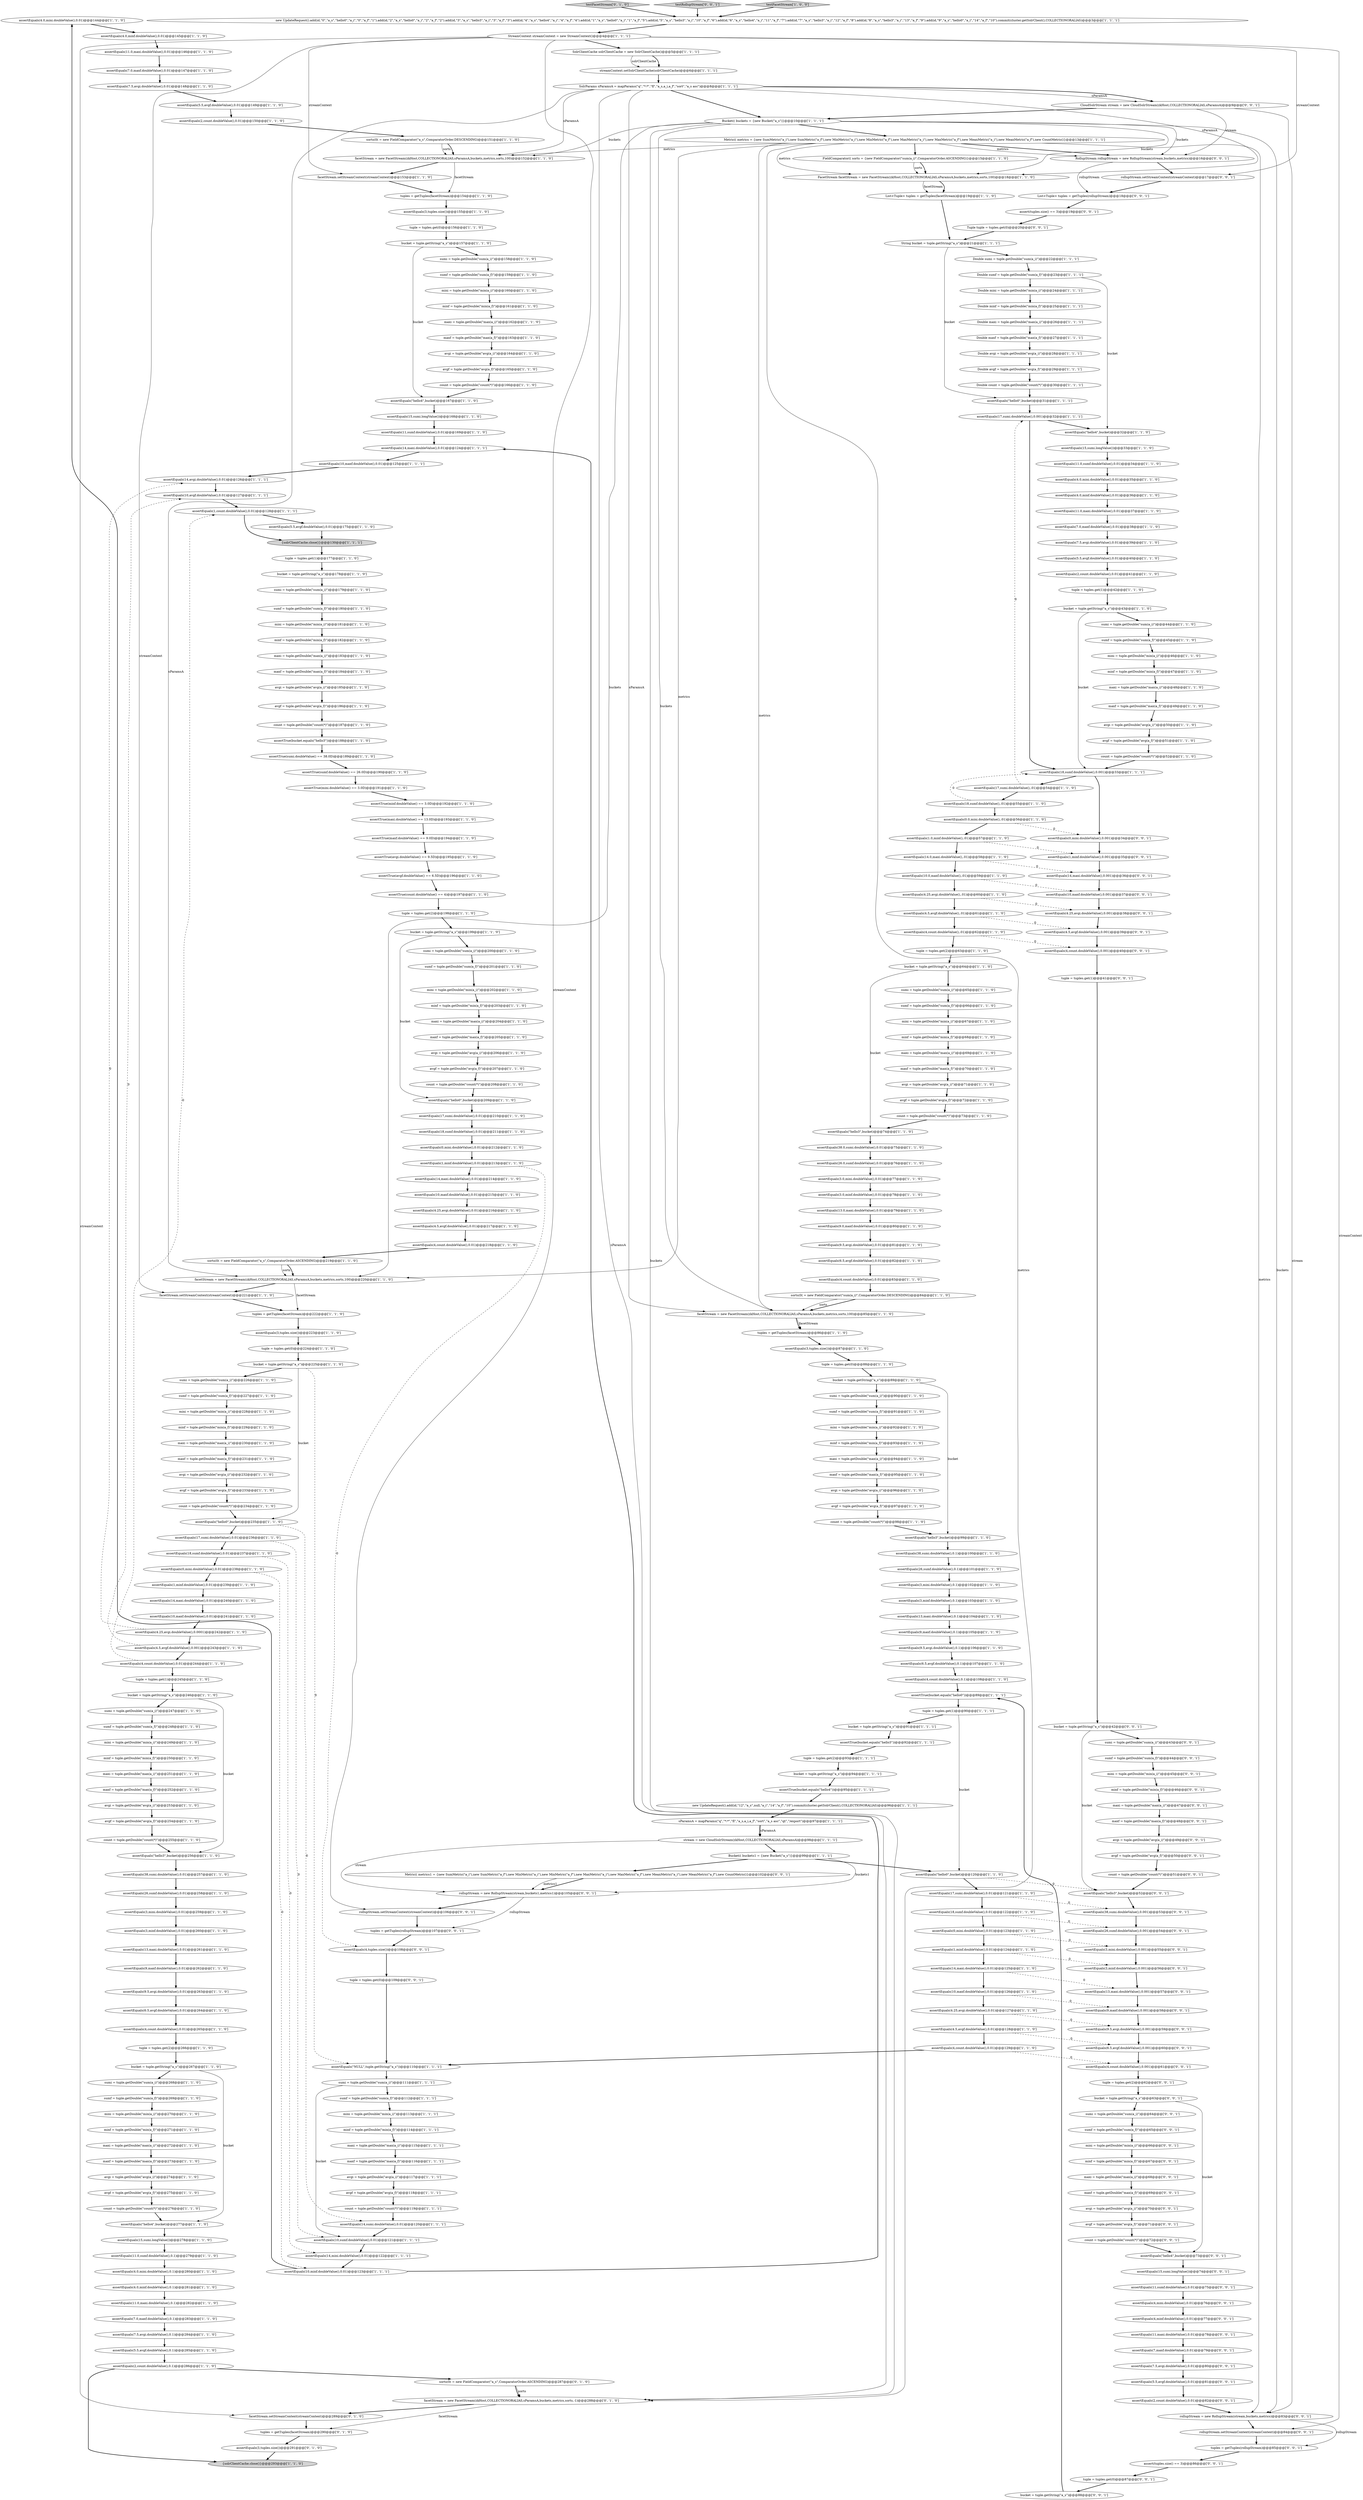 digraph {
224 [style = filled, label = "assertEquals(4.0,mini.doubleValue(),0.01)@@@144@@@['1', '1', '0']", fillcolor = white, shape = ellipse image = "AAA0AAABBB1BBB"];
342 [style = filled, label = "avgf = tuple.getDouble(\"avg(a_f)\")@@@71@@@['0', '0', '1']", fillcolor = white, shape = ellipse image = "AAA0AAABBB3BBB"];
2 [style = filled, label = "avgf = tuple.getDouble(\"avg(a_f)\")@@@207@@@['1', '1', '0']", fillcolor = white, shape = ellipse image = "AAA0AAABBB1BBB"];
270 [style = filled, label = "maxi = tuple.getDouble(\"max(a_i)\")@@@162@@@['1', '1', '0']", fillcolor = white, shape = ellipse image = "AAA0AAABBB1BBB"];
6 [style = filled, label = "tuple = tuples.get(2)@@@266@@@['1', '1', '0']", fillcolor = white, shape = ellipse image = "AAA0AAABBB1BBB"];
290 [style = filled, label = "assertEquals(38,sumi.doubleValue(),0.001)@@@53@@@['0', '0', '1']", fillcolor = white, shape = ellipse image = "AAA0AAABBB3BBB"];
190 [style = filled, label = "count = tuple.getDouble(\"count(*)\")@@@73@@@['1', '1', '0']", fillcolor = white, shape = ellipse image = "AAA0AAABBB1BBB"];
21 [style = filled, label = "sorts(0( = new FieldComparator(\"a_s\",ComparatorOrder.DESCENDING)@@@151@@@['1', '1', '0']", fillcolor = white, shape = ellipse image = "AAA0AAABBB1BBB"];
168 [style = filled, label = "maxf = tuple.getDouble(\"max(a_f)\")@@@163@@@['1', '1', '0']", fillcolor = white, shape = ellipse image = "AAA0AAABBB1BBB"];
246 [style = filled, label = "count = tuple.getDouble(\"count(*)\")@@@255@@@['1', '1', '0']", fillcolor = white, shape = ellipse image = "AAA0AAABBB1BBB"];
146 [style = filled, label = "maxf = tuple.getDouble(\"max(a_f)\")@@@252@@@['1', '1', '0']", fillcolor = white, shape = ellipse image = "AAA0AAABBB1BBB"];
169 [style = filled, label = "assertEquals(9.0,maxf.doubleValue(),0.01)@@@80@@@['1', '1', '0']", fillcolor = white, shape = ellipse image = "AAA0AAABBB1BBB"];
5 [style = filled, label = "assertEquals(1,minf.doubleValue(),0.01)@@@239@@@['1', '1', '0']", fillcolor = white, shape = ellipse image = "AAA0AAABBB1BBB"];
96 [style = filled, label = "assertEquals(3.0,mini.doubleValue(),0.01)@@@77@@@['1', '1', '0']", fillcolor = white, shape = ellipse image = "AAA0AAABBB1BBB"];
61 [style = filled, label = "bucket = tuple.getString(\"a_s\")@@@94@@@['1', '1', '1']", fillcolor = white, shape = ellipse image = "AAA0AAABBB1BBB"];
211 [style = filled, label = "assertEquals(4,count.doubleValue(),0.01)@@@218@@@['1', '1', '0']", fillcolor = white, shape = ellipse image = "AAA0AAABBB1BBB"];
127 [style = filled, label = "SolrParams sParamsA = mapParams(\"q\",\"*:*\",\"fl\",\"a_s,a_i,a_f\",\"sort\",\"a_s asc\")@@@8@@@['1', '1', '1']", fillcolor = white, shape = ellipse image = "AAA0AAABBB1BBB"];
249 [style = filled, label = "mini = tuple.getDouble(\"min(a_i)\")@@@113@@@['1', '1', '1']", fillcolor = white, shape = ellipse image = "AAA0AAABBB1BBB"];
41 [style = filled, label = "assertEquals(3,mini.doubleValue(),0.01)@@@259@@@['1', '1', '0']", fillcolor = white, shape = ellipse image = "AAA0AAABBB1BBB"];
200 [style = filled, label = "facetStream = new FacetStream(zkHost,COLLECTIONORALIAS,sParamsA,buckets,metrics,sorts,100)@@@85@@@['1', '1', '0']", fillcolor = white, shape = ellipse image = "AAA0AAABBB1BBB"];
235 [style = filled, label = "minf = tuple.getDouble(\"min(a_f)\")@@@203@@@['1', '1', '0']", fillcolor = white, shape = ellipse image = "AAA0AAABBB1BBB"];
85 [style = filled, label = "assertEquals(17,sumi.doubleValue(),0.001)@@@32@@@['1', '1', '1']", fillcolor = white, shape = ellipse image = "AAA0AAABBB1BBB"];
230 [style = filled, label = "assertEquals(5.5,avgf.doubleValue(),0.01)@@@175@@@['1', '1', '0']", fillcolor = white, shape = ellipse image = "AAA0AAABBB1BBB"];
340 [style = filled, label = "assertEquals(5.5,avgf.doubleValue(),0.01)@@@81@@@['0', '0', '1']", fillcolor = white, shape = ellipse image = "AAA0AAABBB3BBB"];
72 [style = filled, label = "assertEquals(3,minf.doubleValue(),0.01)@@@260@@@['1', '1', '0']", fillcolor = white, shape = ellipse image = "AAA0AAABBB1BBB"];
43 [style = filled, label = "assertEquals(\"hello4\",bucket)@@@277@@@['1', '1', '0']", fillcolor = white, shape = ellipse image = "AAA0AAABBB1BBB"];
177 [style = filled, label = "assertEquals(\"hello3\",bucket)@@@74@@@['1', '1', '0']", fillcolor = white, shape = ellipse image = "AAA0AAABBB1BBB"];
181 [style = filled, label = "maxf = tuple.getDouble(\"max(a_f)\")@@@273@@@['1', '1', '0']", fillcolor = white, shape = ellipse image = "AAA0AAABBB1BBB"];
221 [style = filled, label = "sumf = tuple.getDouble(\"sum(a_f)\")@@@91@@@['1', '1', '0']", fillcolor = white, shape = ellipse image = "AAA0AAABBB1BBB"];
280 [style = filled, label = "assertEquals(3,tuples.size())@@@291@@@['0', '1', '0']", fillcolor = white, shape = ellipse image = "AAA1AAABBB2BBB"];
18 [style = filled, label = "assertEquals(26,sumf.doubleValue(),0.01)@@@258@@@['1', '1', '0']", fillcolor = white, shape = ellipse image = "AAA0AAABBB1BBB"];
110 [style = filled, label = "maxf = tuple.getDouble(\"max(a_f)\")@@@184@@@['1', '1', '0']", fillcolor = white, shape = ellipse image = "AAA0AAABBB1BBB"];
94 [style = filled, label = "assertEquals(18,sumf.doubleValue(),.01)@@@55@@@['1', '1', '0']", fillcolor = white, shape = ellipse image = "AAA0AAABBB1BBB"];
278 [style = filled, label = "assertEquals(\"hello0\",bucket)@@@31@@@['1', '1', '1']", fillcolor = white, shape = ellipse image = "AAA0AAABBB1BBB"];
238 [style = filled, label = "maxi = tuple.getDouble(\"max(a_i)\")@@@204@@@['1', '1', '0']", fillcolor = white, shape = ellipse image = "AAA0AAABBB1BBB"];
239 [style = filled, label = "assertEquals(7.0,maxf.doubleValue(),0.01)@@@38@@@['1', '1', '0']", fillcolor = white, shape = ellipse image = "AAA0AAABBB1BBB"];
306 [style = filled, label = "assertEquals(9,maxf.doubleValue(),0.001)@@@58@@@['0', '0', '1']", fillcolor = white, shape = ellipse image = "AAA0AAABBB3BBB"];
148 [style = filled, label = "sumi = tuple.getDouble(\"sum(a_i)\")@@@111@@@['1', '1', '1']", fillcolor = white, shape = ellipse image = "AAA0AAABBB1BBB"];
343 [style = filled, label = "bucket = tuple.getString(\"a_s\")@@@88@@@['0', '0', '1']", fillcolor = white, shape = ellipse image = "AAA0AAABBB3BBB"];
40 [style = filled, label = "minf = tuple.getDouble(\"min(a_f)\")@@@161@@@['1', '1', '0']", fillcolor = white, shape = ellipse image = "AAA0AAABBB1BBB"];
100 [style = filled, label = "minf = tuple.getDouble(\"min(a_f)\")@@@93@@@['1', '1', '0']", fillcolor = white, shape = ellipse image = "AAA0AAABBB1BBB"];
331 [style = filled, label = "assertEquals(\"hello4\",bucket)@@@73@@@['0', '0', '1']", fillcolor = white, shape = ellipse image = "AAA0AAABBB3BBB"];
207 [style = filled, label = "sumi = tuple.getDouble(\"sum(a_i)\")@@@226@@@['1', '1', '0']", fillcolor = white, shape = ellipse image = "AAA0AAABBB1BBB"];
144 [style = filled, label = "Double avgf = tuple.getDouble(\"avg(a_f)\")@@@29@@@['1', '1', '1']", fillcolor = white, shape = ellipse image = "AAA0AAABBB1BBB"];
334 [style = filled, label = "bucket = tuple.getString(\"a_s\")@@@42@@@['0', '0', '1']", fillcolor = white, shape = ellipse image = "AAA0AAABBB3BBB"];
201 [style = filled, label = "assertEquals(9.5,avgi.doubleValue(),0.1)@@@106@@@['1', '1', '0']", fillcolor = white, shape = ellipse image = "AAA0AAABBB1BBB"];
171 [style = filled, label = "SolrClientCache solrClientCache = new SolrClientCache()@@@5@@@['1', '1', '1']", fillcolor = white, shape = ellipse image = "AAA0AAABBB1BBB"];
117 [style = filled, label = "assertTrue(avgi.doubleValue() == 9.5D)@@@195@@@['1', '1', '0']", fillcolor = white, shape = ellipse image = "AAA0AAABBB1BBB"];
11 [style = filled, label = "avgi = tuple.getDouble(\"avg(a_i)\")@@@206@@@['1', '1', '0']", fillcolor = white, shape = ellipse image = "AAA0AAABBB1BBB"];
205 [style = filled, label = "mini = tuple.getDouble(\"min(a_i)\")@@@249@@@['1', '1', '0']", fillcolor = white, shape = ellipse image = "AAA0AAABBB1BBB"];
203 [style = filled, label = "assertEquals(4,count.doubleValue(),0.01)@@@244@@@['1', '1', '0']", fillcolor = white, shape = ellipse image = "AAA0AAABBB1BBB"];
286 [style = filled, label = "rollupStream.setStreamContext(streamContext)@@@84@@@['0', '0', '1']", fillcolor = white, shape = ellipse image = "AAA0AAABBB3BBB"];
157 [style = filled, label = "maxi = tuple.getDouble(\"max(a_i)\")@@@115@@@['1', '1', '1']", fillcolor = white, shape = ellipse image = "AAA0AAABBB1BBB"];
313 [style = filled, label = "assertEquals(4,minf.doubleValue(),0.01)@@@77@@@['0', '0', '1']", fillcolor = white, shape = ellipse image = "AAA0AAABBB3BBB"];
51 [style = filled, label = "assertEquals(10,maxf.doubleValue(),0.01)@@@241@@@['1', '1', '0']", fillcolor = white, shape = ellipse image = "AAA0AAABBB1BBB"];
73 [style = filled, label = "avgi = tuple.getDouble(\"avg(a_i)\")@@@117@@@['1', '1', '1']", fillcolor = white, shape = ellipse image = "AAA0AAABBB1BBB"];
124 [style = filled, label = "assertEquals(5.5,avgf.doubleValue(),0.01)@@@149@@@['1', '1', '0']", fillcolor = white, shape = ellipse image = "AAA0AAABBB1BBB"];
216 [style = filled, label = "mini = tuple.getDouble(\"min(a_i)\")@@@270@@@['1', '1', '0']", fillcolor = white, shape = ellipse image = "AAA0AAABBB1BBB"];
293 [style = filled, label = "assertEquals(10,maxf.doubleValue(),0.001)@@@37@@@['0', '0', '1']", fillcolor = white, shape = ellipse image = "AAA0AAABBB3BBB"];
279 [style = filled, label = "facetStream = new FacetStream(zkHost,COLLECTIONORALIAS,sParamsA,buckets,metrics,sorts,-1)@@@288@@@['0', '1', '0']", fillcolor = white, shape = ellipse image = "AAA1AAABBB2BBB"];
123 [style = filled, label = "assertEquals(17,sumi.doubleValue(),0.01)@@@121@@@['1', '1', '0']", fillcolor = white, shape = ellipse image = "AAA0AAABBB1BBB"];
50 [style = filled, label = "assertEquals(26,sumf.doubleValue(),0.1)@@@101@@@['1', '1', '0']", fillcolor = white, shape = ellipse image = "AAA0AAABBB1BBB"];
260 [style = filled, label = "assertEquals(7.0,maxf.doubleValue(),0.1)@@@283@@@['1', '1', '0']", fillcolor = white, shape = ellipse image = "AAA0AAABBB1BBB"];
300 [style = filled, label = "avgi = tuple.getDouble(\"avg(a_i)\")@@@49@@@['0', '0', '1']", fillcolor = white, shape = ellipse image = "AAA0AAABBB3BBB"];
219 [style = filled, label = "Double sumi = tuple.getDouble(\"sum(a_i)\")@@@22@@@['1', '1', '1']", fillcolor = white, shape = ellipse image = "AAA0AAABBB1BBB"];
309 [style = filled, label = "Metric(( metrics1 = {new SumMetric(\"a_i\"),new SumMetric(\"a_f\"),new MinMetric(\"a_i\"),new MinMetric(\"a_f\"),new MaxMetric(\"a_i\"),new MaxMetric(\"a_f\"),new MeanMetric(\"a_i\"),new MeanMetric(\"a_f\"),new CountMetric()}@@@102@@@['0', '0', '1']", fillcolor = white, shape = ellipse image = "AAA0AAABBB3BBB"];
172 [style = filled, label = "facetStream = new FacetStream(zkHost,COLLECTIONORALIAS,sParamsA,buckets,metrics,sorts,100)@@@152@@@['1', '1', '0']", fillcolor = white, shape = ellipse image = "AAA0AAABBB1BBB"];
352 [style = filled, label = "tuple = tuples.get(0)@@@87@@@['0', '0', '1']", fillcolor = white, shape = ellipse image = "AAA0AAABBB3BBB"];
350 [style = filled, label = "Tuple tuple = tuples.get(0)@@@20@@@['0', '0', '1']", fillcolor = white, shape = ellipse image = "AAA0AAABBB3BBB"];
244 [style = filled, label = "sumi = tuple.getDouble(\"sum(a_i)\")@@@200@@@['1', '1', '0']", fillcolor = white, shape = ellipse image = "AAA0AAABBB1BBB"];
173 [style = filled, label = "count = tuple.getDouble(\"count(*)\")@@@276@@@['1', '1', '0']", fillcolor = white, shape = ellipse image = "AAA0AAABBB1BBB"];
16 [style = filled, label = "tuples = getTuples(facetStream)@@@222@@@['1', '1', '0']", fillcolor = white, shape = ellipse image = "AAA0AAABBB1BBB"];
139 [style = filled, label = "assertEquals(10,maxf.doubleValue(),0.01)@@@126@@@['1', '1', '0']", fillcolor = white, shape = ellipse image = "AAA0AAABBB1BBB"];
47 [style = filled, label = "avgf = tuple.getDouble(\"avg(a_f)\")@@@275@@@['1', '1', '0']", fillcolor = white, shape = ellipse image = "AAA0AAABBB1BBB"];
304 [style = filled, label = "mini = tuple.getDouble(\"min(a_i)\")@@@45@@@['0', '0', '1']", fillcolor = white, shape = ellipse image = "AAA0AAABBB3BBB"];
187 [style = filled, label = "assertEquals(4.5,avgf.doubleValue(),0.01)@@@217@@@['1', '1', '0']", fillcolor = white, shape = ellipse image = "AAA0AAABBB1BBB"];
170 [style = filled, label = "maxi = tuple.getDouble(\"max(a_i)\")@@@183@@@['1', '1', '0']", fillcolor = white, shape = ellipse image = "AAA0AAABBB1BBB"];
225 [style = filled, label = "assertEquals(14,maxi.doubleValue(),0.01)@@@240@@@['1', '1', '0']", fillcolor = white, shape = ellipse image = "AAA0AAABBB1BBB"];
143 [style = filled, label = "assertEquals(9.5,avgi.doubleValue(),0.01)@@@263@@@['1', '1', '0']", fillcolor = white, shape = ellipse image = "AAA0AAABBB1BBB"];
325 [style = filled, label = "sumf = tuple.getDouble(\"sum(a_f)\")@@@65@@@['0', '0', '1']", fillcolor = white, shape = ellipse image = "AAA0AAABBB3BBB"];
316 [style = filled, label = "List<Tuple> tuples = getTuples(rollupStream)@@@18@@@['0', '0', '1']", fillcolor = white, shape = ellipse image = "AAA0AAABBB3BBB"];
88 [style = filled, label = "tuple = tuples.get(2)@@@63@@@['1', '1', '0']", fillcolor = white, shape = ellipse image = "AAA0AAABBB1BBB"];
80 [style = filled, label = "maxf = tuple.getDouble(\"max(a_f)\")@@@49@@@['1', '1', '0']", fillcolor = white, shape = ellipse image = "AAA0AAABBB1BBB"];
180 [style = filled, label = "sumi = tuple.getDouble(\"sum(a_i)\")@@@65@@@['1', '1', '0']", fillcolor = white, shape = ellipse image = "AAA0AAABBB1BBB"];
275 [style = filled, label = "assertEquals(13,maxi.doubleValue(),0.01)@@@261@@@['1', '1', '0']", fillcolor = white, shape = ellipse image = "AAA0AAABBB1BBB"];
301 [style = filled, label = "tuples = getTuples(rollupStream)@@@85@@@['0', '0', '1']", fillcolor = white, shape = ellipse image = "AAA0AAABBB3BBB"];
226 [style = filled, label = "assertEquals(11.0,maxi.doubleValue(),0.1)@@@282@@@['1', '1', '0']", fillcolor = white, shape = ellipse image = "AAA0AAABBB1BBB"];
12 [style = filled, label = "assertEquals(11.0,sumf.doubleValue(),0.01)@@@34@@@['1', '1', '0']", fillcolor = white, shape = ellipse image = "AAA0AAABBB1BBB"];
141 [style = filled, label = "tuples = getTuples(facetStream)@@@86@@@['1', '1', '0']", fillcolor = white, shape = ellipse image = "AAA0AAABBB1BBB"];
199 [style = filled, label = "assertEquals(18,sumf.doubleValue(),0.01)@@@122@@@['1', '1', '0']", fillcolor = white, shape = ellipse image = "AAA0AAABBB1BBB"];
257 [style = filled, label = "assertEquals(3,tuples.size())@@@223@@@['1', '1', '0']", fillcolor = white, shape = ellipse image = "AAA0AAABBB1BBB"];
19 [style = filled, label = "sumi = tuple.getDouble(\"sum(a_i)\")@@@247@@@['1', '1', '0']", fillcolor = white, shape = ellipse image = "AAA0AAABBB1BBB"];
152 [style = filled, label = "assertEquals(14,sumi.doubleValue(),0.01)@@@120@@@['1', '1', '1']", fillcolor = white, shape = ellipse image = "AAA0AAABBB1BBB"];
161 [style = filled, label = "assertEquals(6.5,avgf.doubleValue(),0.01)@@@82@@@['1', '1', '0']", fillcolor = white, shape = ellipse image = "AAA0AAABBB1BBB"];
282 [style = filled, label = "facetStream.setStreamContext(streamContext)@@@289@@@['0', '1', '0']", fillcolor = white, shape = ellipse image = "AAA1AAABBB2BBB"];
44 [style = filled, label = "assertEquals(17,sumi.doubleValue(),.01)@@@54@@@['1', '1', '0']", fillcolor = white, shape = ellipse image = "AAA0AAABBB1BBB"];
122 [style = filled, label = "assertEquals(0,mini.doubleValue(),0.01)@@@123@@@['1', '1', '0']", fillcolor = white, shape = ellipse image = "AAA0AAABBB1BBB"];
7 [style = filled, label = "avgi = tuple.getDouble(\"avg(a_i)\")@@@274@@@['1', '1', '0']", fillcolor = white, shape = ellipse image = "AAA0AAABBB1BBB"];
193 [style = filled, label = "new UpdateRequest().add(id,\"0\",\"a_s\",\"hello0\",\"a_i\",\"0\",\"a_f\",\"1\").add(id,\"2\",\"a_s\",\"hello0\",\"a_i\",\"2\",\"a_f\",\"2\").add(id,\"3\",\"a_s\",\"hello3\",\"a_i\",\"3\",\"a_f\",\"3\").add(id,\"4\",\"a_s\",\"hello4\",\"a_i\",\"4\",\"a_f\",\"4\").add(id,\"1\",\"a_s\",\"hello0\",\"a_i\",\"1\",\"a_f\",\"5\").add(id,\"5\",\"a_s\",\"hello3\",\"a_i\",\"10\",\"a_f\",\"6\").add(id,\"6\",\"a_s\",\"hello4\",\"a_i\",\"11\",\"a_f\",\"7\").add(id,\"7\",\"a_s\",\"hello3\",\"a_i\",\"12\",\"a_f\",\"8\").add(id,\"8\",\"a_s\",\"hello3\",\"a_i\",\"13\",\"a_f\",\"9\").add(id,\"9\",\"a_s\",\"hello0\",\"a_i\",\"14\",\"a_f\",\"10\").commit(cluster.getSolrClient(),COLLECTIONORALIAS)@@@3@@@['1', '1', '1']", fillcolor = white, shape = ellipse image = "AAA0AAABBB1BBB"];
1 [style = filled, label = "maxf = tuple.getDouble(\"max(a_f)\")@@@95@@@['1', '1', '0']", fillcolor = white, shape = ellipse image = "AAA0AAABBB1BBB"];
160 [style = filled, label = "avgi = tuple.getDouble(\"avg(a_i)\")@@@96@@@['1', '1', '0']", fillcolor = white, shape = ellipse image = "AAA0AAABBB1BBB"];
14 [style = filled, label = "bucket = tuple.getString(\"a_s\")@@@178@@@['1', '1', '0']", fillcolor = white, shape = ellipse image = "AAA0AAABBB1BBB"];
252 [style = filled, label = "assertEquals(18,sumf.doubleValue(),0.001)@@@33@@@['1', '1', '1']", fillcolor = white, shape = ellipse image = "AAA0AAABBB1BBB"];
125 [style = filled, label = "count = tuple.getDouble(\"count(*)\")@@@98@@@['1', '1', '0']", fillcolor = white, shape = ellipse image = "AAA0AAABBB1BBB"];
25 [style = filled, label = "assertEquals(\"hello3\",bucket)@@@99@@@['1', '1', '0']", fillcolor = white, shape = ellipse image = "AAA0AAABBB1BBB"];
344 [style = filled, label = "rollupStream.setStreamContext(streamContext)@@@106@@@['0', '0', '1']", fillcolor = white, shape = ellipse image = "AAA0AAABBB3BBB"];
151 [style = filled, label = "assertEquals(\"NULL\",tuple.getString(\"a_s\"))@@@110@@@['1', '1', '1']", fillcolor = white, shape = ellipse image = "AAA0AAABBB1BBB"];
37 [style = filled, label = "assertEquals(7.5,avgi.doubleValue(),0.1)@@@284@@@['1', '1', '0']", fillcolor = white, shape = ellipse image = "AAA0AAABBB1BBB"];
54 [style = filled, label = "assertEquals(4,count.doubleValue(),.01)@@@62@@@['1', '1', '0']", fillcolor = white, shape = ellipse image = "AAA0AAABBB1BBB"];
231 [style = filled, label = "stream = new CloudSolrStream(zkHost,COLLECTIONORALIAS,sParamsA)@@@98@@@['1', '1', '1']", fillcolor = white, shape = ellipse image = "AAA0AAABBB1BBB"];
163 [style = filled, label = "sumf = tuple.getDouble(\"sum(a_f)\")@@@159@@@['1', '1', '0']", fillcolor = white, shape = ellipse image = "AAA0AAABBB1BBB"];
53 [style = filled, label = "count = tuple.getDouble(\"count(*)\")@@@208@@@['1', '1', '0']", fillcolor = white, shape = ellipse image = "AAA0AAABBB1BBB"];
346 [style = filled, label = "tuple = tuples.get(1)@@@41@@@['0', '0', '1']", fillcolor = white, shape = ellipse image = "AAA0AAABBB3BBB"];
29 [style = filled, label = "sumi = tuple.getDouble(\"sum(a_i)\")@@@158@@@['1', '1', '0']", fillcolor = white, shape = ellipse image = "AAA0AAABBB1BBB"];
312 [style = filled, label = "sumi = tuple.getDouble(\"sum(a_i)\")@@@64@@@['0', '0', '1']", fillcolor = white, shape = ellipse image = "AAA0AAABBB3BBB"];
220 [style = filled, label = "bucket = tuple.getString(\"a_s\")@@@89@@@['1', '1', '0']", fillcolor = white, shape = ellipse image = "AAA0AAABBB1BBB"];
9 [style = filled, label = "assertTrue(maxf.doubleValue() == 9.0D)@@@194@@@['1', '1', '0']", fillcolor = white, shape = ellipse image = "AAA0AAABBB1BBB"];
10 [style = filled, label = "facetStream = new FacetStream(zkHost,COLLECTIONORALIAS,sParamsA,buckets,metrics,sorts,100)@@@220@@@['1', '1', '0']", fillcolor = white, shape = ellipse image = "AAA0AAABBB1BBB"];
351 [style = filled, label = "assertEquals(3,mini.doubleValue(),0.001)@@@55@@@['0', '0', '1']", fillcolor = white, shape = ellipse image = "AAA0AAABBB3BBB"];
267 [style = filled, label = "assertEquals(10,sumf.doubleValue(),0.01)@@@121@@@['1', '1', '1']", fillcolor = white, shape = ellipse image = "AAA0AAABBB1BBB"];
311 [style = filled, label = "assertEquals(11,maxi.doubleValue(),0.01)@@@78@@@['0', '0', '1']", fillcolor = white, shape = ellipse image = "AAA0AAABBB3BBB"];
273 [style = filled, label = "assertEquals(38,sumi.doubleValue(),0.01)@@@257@@@['1', '1', '0']", fillcolor = white, shape = ellipse image = "AAA0AAABBB1BBB"];
232 [style = filled, label = "sumf = tuple.getDouble(\"sum(a_f)\")@@@269@@@['1', '1', '0']", fillcolor = white, shape = ellipse image = "AAA0AAABBB1BBB"];
229 [style = filled, label = "assertTrue(minf.doubleValue() == 3.0D)@@@192@@@['1', '1', '0']", fillcolor = white, shape = ellipse image = "AAA0AAABBB1BBB"];
271 [style = filled, label = "assertEquals(4.0,mini.doubleValue(),0.01)@@@35@@@['1', '1', '0']", fillcolor = white, shape = ellipse image = "AAA0AAABBB1BBB"];
288 [style = filled, label = "assertEquals(13,maxi.doubleValue(),0.001)@@@57@@@['0', '0', '1']", fillcolor = white, shape = ellipse image = "AAA0AAABBB3BBB"];
323 [style = filled, label = "count = tuple.getDouble(\"count(*)\")@@@72@@@['0', '0', '1']", fillcolor = white, shape = ellipse image = "AAA0AAABBB3BBB"];
101 [style = filled, label = "assertEquals(18,sumf.doubleValue(),0.01)@@@237@@@['1', '1', '0']", fillcolor = white, shape = ellipse image = "AAA0AAABBB1BBB"];
135 [style = filled, label = "assertTrue(bucket.equals(\"hello3\"))@@@92@@@['1', '1', '1']", fillcolor = white, shape = ellipse image = "AAA0AAABBB1BBB"];
97 [style = filled, label = "avgf = tuple.getDouble(\"avg(a_f)\")@@@186@@@['1', '1', '0']", fillcolor = white, shape = ellipse image = "AAA0AAABBB1BBB"];
140 [style = filled, label = "assertEquals(\"hello3\",bucket)@@@256@@@['1', '1', '0']", fillcolor = white, shape = ellipse image = "AAA0AAABBB1BBB"];
99 [style = filled, label = "List<Tuple> tuples = getTuples(facetStream)@@@19@@@['1', '1', '0']", fillcolor = white, shape = ellipse image = "AAA0AAABBB1BBB"];
83 [style = filled, label = "assertEquals(15,sumi.longValue())@@@278@@@['1', '1', '0']", fillcolor = white, shape = ellipse image = "AAA0AAABBB1BBB"];
287 [style = filled, label = "assert(tuples.size() == 3)@@@86@@@['0', '0', '1']", fillcolor = white, shape = ellipse image = "AAA0AAABBB3BBB"];
285 [style = filled, label = "rollupStream = new RollupStream(stream,buckets1,metrics1)@@@105@@@['0', '0', '1']", fillcolor = white, shape = ellipse image = "AAA0AAABBB3BBB"];
149 [style = filled, label = "tuple = tuples.get(1)@@@177@@@['1', '1', '0']", fillcolor = white, shape = ellipse image = "AAA0AAABBB1BBB"];
218 [style = filled, label = "avgf = tuple.getDouble(\"avg(a_f)\")@@@233@@@['1', '1', '0']", fillcolor = white, shape = ellipse image = "AAA0AAABBB1BBB"];
27 [style = filled, label = "mini = tuple.getDouble(\"min(a_i)\")@@@67@@@['1', '1', '0']", fillcolor = white, shape = ellipse image = "AAA0AAABBB1BBB"];
269 [style = filled, label = "assertEquals(14,mini.doubleValue(),0.01)@@@122@@@['1', '1', '1']", fillcolor = white, shape = ellipse image = "AAA0AAABBB1BBB"];
315 [style = filled, label = "tuple = tuples.get(0)@@@109@@@['0', '0', '1']", fillcolor = white, shape = ellipse image = "AAA0AAABBB3BBB"];
106 [style = filled, label = "minf = tuple.getDouble(\"min(a_f)\")@@@114@@@['1', '1', '1']", fillcolor = white, shape = ellipse image = "AAA0AAABBB1BBB"];
71 [style = filled, label = "assertEquals(14,avgi.doubleValue(),0.01)@@@126@@@['1', '1', '1']", fillcolor = white, shape = ellipse image = "AAA0AAABBB1BBB"];
8 [style = filled, label = "assertEquals(38.0,sumi.doubleValue(),0.01)@@@75@@@['1', '1', '0']", fillcolor = white, shape = ellipse image = "AAA0AAABBB1BBB"];
240 [style = filled, label = "maxi = tuple.getDouble(\"max(a_i)\")@@@230@@@['1', '1', '0']", fillcolor = white, shape = ellipse image = "AAA0AAABBB1BBB"];
118 [style = filled, label = "assertTrue(sumi.doubleValue() == 38.0D)@@@189@@@['1', '1', '0']", fillcolor = white, shape = ellipse image = "AAA0AAABBB1BBB"];
256 [style = filled, label = "assertEquals(4.5,avgf.doubleValue(),0.01)@@@128@@@['1', '1', '0']", fillcolor = white, shape = ellipse image = "AAA0AAABBB1BBB"];
22 [style = filled, label = "tuple = tuples.get(0)@@@88@@@['1', '1', '0']", fillcolor = white, shape = ellipse image = "AAA0AAABBB1BBB"];
174 [style = filled, label = "tuple = tuples.get(1)@@@245@@@['1', '1', '0']", fillcolor = white, shape = ellipse image = "AAA0AAABBB1BBB"];
310 [style = filled, label = "assertEquals(2,count.doubleValue(),0.01)@@@82@@@['0', '0', '1']", fillcolor = white, shape = ellipse image = "AAA0AAABBB3BBB"];
111 [style = filled, label = "assertEquals(4.25,avgi.doubleValue(),0.01)@@@216@@@['1', '1', '0']", fillcolor = white, shape = ellipse image = "AAA0AAABBB1BBB"];
259 [style = filled, label = "assertEquals(1.0,minf.doubleValue(),.01)@@@57@@@['1', '1', '0']", fillcolor = white, shape = ellipse image = "AAA0AAABBB1BBB"];
320 [style = filled, label = "assertEquals(7.5,avgi.doubleValue(),0.01)@@@80@@@['0', '0', '1']", fillcolor = white, shape = ellipse image = "AAA0AAABBB3BBB"];
250 [style = filled, label = "assertEquals(38,sumi.doubleValue(),0.1)@@@100@@@['1', '1', '0']", fillcolor = white, shape = ellipse image = "AAA0AAABBB1BBB"];
294 [style = filled, label = "RollupStream rollupStream = new RollupStream(stream,buckets,metrics)@@@16@@@['0', '0', '1']", fillcolor = white, shape = ellipse image = "AAA0AAABBB3BBB"];
185 [style = filled, label = "sorts(0( = new FieldComparator(\"a_s\",ComparatorOrder.ASCENDING)@@@219@@@['1', '1', '0']", fillcolor = white, shape = ellipse image = "AAA0AAABBB1BBB"];
283 [style = filled, label = "testFacetStream['0', '1', '0']", fillcolor = lightgray, shape = diamond image = "AAA0AAABBB2BBB"];
34 [style = filled, label = "sumf = tuple.getDouble(\"sum(a_f)\")@@@248@@@['1', '1', '0']", fillcolor = white, shape = ellipse image = "AAA0AAABBB1BBB"];
209 [style = filled, label = "maxf = tuple.getDouble(\"max(a_f)\")@@@116@@@['1', '1', '1']", fillcolor = white, shape = ellipse image = "AAA0AAABBB1BBB"];
332 [style = filled, label = "assertEquals(4,tuples.size())@@@108@@@['0', '0', '1']", fillcolor = white, shape = ellipse image = "AAA0AAABBB3BBB"];
291 [style = filled, label = "sumi = tuple.getDouble(\"sum(a_i)\")@@@43@@@['0', '0', '1']", fillcolor = white, shape = ellipse image = "AAA0AAABBB3BBB"];
255 [style = filled, label = "assertEquals(\"hello0\",bucket)@@@120@@@['1', '1', '0']", fillcolor = white, shape = ellipse image = "AAA0AAABBB1BBB"];
17 [style = filled, label = "avgi = tuple.getDouble(\"avg(a_i)\")@@@253@@@['1', '1', '0']", fillcolor = white, shape = ellipse image = "AAA0AAABBB1BBB"];
338 [style = filled, label = "mini = tuple.getDouble(\"min(a_i)\")@@@66@@@['0', '0', '1']", fillcolor = white, shape = ellipse image = "AAA0AAABBB3BBB"];
116 [style = filled, label = "assertEquals(4.0,mini.doubleValue(),0.1)@@@280@@@['1', '1', '0']", fillcolor = white, shape = ellipse image = "AAA0AAABBB1BBB"];
3 [style = filled, label = "streamContext.setSolrClientCache(solrClientCache)@@@6@@@['1', '1', '1']", fillcolor = white, shape = ellipse image = "AAA0AAABBB1BBB"];
196 [style = filled, label = "Double sumf = tuple.getDouble(\"sum(a_f)\")@@@23@@@['1', '1', '1']", fillcolor = white, shape = ellipse image = "AAA0AAABBB1BBB"];
337 [style = filled, label = "assertEquals(26,sumf.doubleValue(),0.001)@@@54@@@['0', '0', '1']", fillcolor = white, shape = ellipse image = "AAA0AAABBB3BBB"];
208 [style = filled, label = "assertEquals(15,sumi.longValue())@@@33@@@['1', '1', '0']", fillcolor = white, shape = ellipse image = "AAA0AAABBB1BBB"];
188 [style = filled, label = "tuple = tuples.get(0)@@@156@@@['1', '1', '0']", fillcolor = white, shape = ellipse image = "AAA0AAABBB1BBB"];
326 [style = filled, label = "testRollupStream['0', '0', '1']", fillcolor = lightgray, shape = diamond image = "AAA0AAABBB3BBB"];
214 [style = filled, label = "bucket = tuple.getString(\"a_s\")@@@157@@@['1', '1', '0']", fillcolor = white, shape = ellipse image = "AAA0AAABBB1BBB"];
268 [style = filled, label = "assertEquals(4.25,avgi.doubleValue(),0.0001)@@@242@@@['1', '1', '0']", fillcolor = white, shape = ellipse image = "AAA0AAABBB1BBB"];
217 [style = filled, label = "assertEquals(9,maxf.doubleValue(),0.01)@@@262@@@['1', '1', '0']", fillcolor = white, shape = ellipse image = "AAA0AAABBB1BBB"];
155 [style = filled, label = "assertEquals(4.0,minf.doubleValue(),0.1)@@@281@@@['1', '1', '0']", fillcolor = white, shape = ellipse image = "AAA0AAABBB1BBB"];
153 [style = filled, label = "minf = tuple.getDouble(\"min(a_f)\")@@@47@@@['1', '1', '0']", fillcolor = white, shape = ellipse image = "AAA0AAABBB1BBB"];
178 [style = filled, label = "assertEquals(0,mini.doubleValue(),0.01)@@@212@@@['1', '1', '0']", fillcolor = white, shape = ellipse image = "AAA0AAABBB1BBB"];
81 [style = filled, label = "avgf = tuple.getDouble(\"avg(a_f)\")@@@51@@@['1', '1', '0']", fillcolor = white, shape = ellipse image = "AAA0AAABBB1BBB"];
91 [style = filled, label = "avgf = tuple.getDouble(\"avg(a_f)\")@@@254@@@['1', '1', '0']", fillcolor = white, shape = ellipse image = "AAA0AAABBB1BBB"];
46 [style = filled, label = "count = tuple.getDouble(\"count(*)\")@@@187@@@['1', '1', '0']", fillcolor = white, shape = ellipse image = "AAA0AAABBB1BBB"];
227 [style = filled, label = "avgf = tuple.getDouble(\"avg(a_f)\")@@@97@@@['1', '1', '0']", fillcolor = white, shape = ellipse image = "AAA0AAABBB1BBB"];
65 [style = filled, label = "sumi = tuple.getDouble(\"sum(a_i)\")@@@179@@@['1', '1', '0']", fillcolor = white, shape = ellipse image = "AAA0AAABBB1BBB"];
303 [style = filled, label = "maxi = tuple.getDouble(\"max(a_i)\")@@@47@@@['0', '0', '1']", fillcolor = white, shape = ellipse image = "AAA0AAABBB3BBB"];
93 [style = filled, label = "assertEquals(4,count.doubleValue(),0.01)@@@265@@@['1', '1', '0']", fillcolor = white, shape = ellipse image = "AAA0AAABBB1BBB"];
23 [style = filled, label = "assertEquals(1,minf.doubleValue(),0.01)@@@213@@@['1', '1', '0']", fillcolor = white, shape = ellipse image = "AAA0AAABBB1BBB"];
175 [style = filled, label = "StreamContext streamContext = new StreamContext()@@@4@@@['1', '1', '1']", fillcolor = white, shape = ellipse image = "AAA0AAABBB1BBB"];
32 [style = filled, label = "mini = tuple.getDouble(\"min(a_i)\")@@@92@@@['1', '1', '0']", fillcolor = white, shape = ellipse image = "AAA0AAABBB1BBB"];
78 [style = filled, label = "count = tuple.getDouble(\"count(*)\")@@@119@@@['1', '1', '1']", fillcolor = white, shape = ellipse image = "AAA0AAABBB1BBB"];
247 [style = filled, label = "assertTrue(maxi.doubleValue() == 13.0D)@@@193@@@['1', '1', '0']", fillcolor = white, shape = ellipse image = "AAA0AAABBB1BBB"];
52 [style = filled, label = "avgi = tuple.getDouble(\"avg(a_i)\")@@@50@@@['1', '1', '0']", fillcolor = white, shape = ellipse image = "AAA0AAABBB1BBB"];
131 [style = filled, label = "minf = tuple.getDouble(\"min(a_f)\")@@@271@@@['1', '1', '0']", fillcolor = white, shape = ellipse image = "AAA0AAABBB1BBB"];
237 [style = filled, label = "{solrClientCache.close()}@@@293@@@['1', '1', '0']", fillcolor = lightgray, shape = ellipse image = "AAA0AAABBB1BBB"];
55 [style = filled, label = "Bucket(( buckets = {new Bucket(\"a_s\")}@@@10@@@['1', '1', '1']", fillcolor = white, shape = ellipse image = "AAA0AAABBB1BBB"];
68 [style = filled, label = "assertEquals(2,count.doubleValue(),0.01)@@@41@@@['1', '1', '0']", fillcolor = white, shape = ellipse image = "AAA0AAABBB1BBB"];
292 [style = filled, label = "assert(tuples.size() == 3)@@@19@@@['0', '0', '1']", fillcolor = white, shape = ellipse image = "AAA0AAABBB3BBB"];
87 [style = filled, label = "testFacetStream['1', '0', '0']", fillcolor = lightgray, shape = diamond image = "AAA0AAABBB1BBB"];
345 [style = filled, label = "assertEquals(3,minf.doubleValue(),0.001)@@@56@@@['0', '0', '1']", fillcolor = white, shape = ellipse image = "AAA0AAABBB3BBB"];
277 [style = filled, label = "assertEquals(26.0,sumf.doubleValue(),0.01)@@@76@@@['1', '1', '0']", fillcolor = white, shape = ellipse image = "AAA0AAABBB1BBB"];
30 [style = filled, label = "avgi = tuple.getDouble(\"avg(a_i)\")@@@71@@@['1', '1', '0']", fillcolor = white, shape = ellipse image = "AAA0AAABBB1BBB"];
108 [style = filled, label = "assertEquals(10,minf.doubleValue(),0.01)@@@123@@@['1', '1', '1']", fillcolor = white, shape = ellipse image = "AAA0AAABBB1BBB"];
251 [style = filled, label = "assertEquals(17,sumi.doubleValue(),0.01)@@@210@@@['1', '1', '0']", fillcolor = white, shape = ellipse image = "AAA0AAABBB1BBB"];
129 [style = filled, label = "assertEquals(1,count.doubleValue(),0.01)@@@128@@@['1', '1', '1']", fillcolor = white, shape = ellipse image = "AAA0AAABBB1BBB"];
119 [style = filled, label = "sumi = tuple.getDouble(\"sum(a_i)\")@@@90@@@['1', '1', '0']", fillcolor = white, shape = ellipse image = "AAA0AAABBB1BBB"];
128 [style = filled, label = "assertEquals(14,maxi.doubleValue(),0.01)@@@214@@@['1', '1', '0']", fillcolor = white, shape = ellipse image = "AAA0AAABBB1BBB"];
210 [style = filled, label = "assertEquals(5.5,avgf.doubleValue(),0.01)@@@40@@@['1', '1', '0']", fillcolor = white, shape = ellipse image = "AAA0AAABBB1BBB"];
63 [style = filled, label = "bucket = tuple.getString(\"a_s\")@@@91@@@['1', '1', '1']", fillcolor = white, shape = ellipse image = "AAA0AAABBB1BBB"];
84 [style = filled, label = "minf = tuple.getDouble(\"min(a_f)\")@@@229@@@['1', '1', '0']", fillcolor = white, shape = ellipse image = "AAA0AAABBB1BBB"];
156 [style = filled, label = "assertEquals(3.0,minf.doubleValue(),0.01)@@@78@@@['1', '1', '0']", fillcolor = white, shape = ellipse image = "AAA0AAABBB1BBB"];
295 [style = filled, label = "assertEquals(7,maxf.doubleValue(),0.01)@@@79@@@['0', '0', '1']", fillcolor = white, shape = ellipse image = "AAA0AAABBB3BBB"];
114 [style = filled, label = "sumf = tuple.getDouble(\"sum(a_f)\")@@@180@@@['1', '1', '0']", fillcolor = white, shape = ellipse image = "AAA0AAABBB1BBB"];
308 [style = filled, label = "avgi = tuple.getDouble(\"avg(a_i)\")@@@70@@@['0', '0', '1']", fillcolor = white, shape = ellipse image = "AAA0AAABBB3BBB"];
13 [style = filled, label = "assertEquals(11,sumf.doubleValue(),0.01)@@@169@@@['1', '1', '0']", fillcolor = white, shape = ellipse image = "AAA0AAABBB1BBB"];
336 [style = filled, label = "assertEquals(4,mini.doubleValue(),0.01)@@@76@@@['0', '0', '1']", fillcolor = white, shape = ellipse image = "AAA0AAABBB3BBB"];
137 [style = filled, label = "assertTrue(count.doubleValue() == 4)@@@197@@@['1', '1', '0']", fillcolor = white, shape = ellipse image = "AAA0AAABBB1BBB"];
317 [style = filled, label = "assertEquals(6.5,avgf.doubleValue(),0.001)@@@60@@@['0', '0', '1']", fillcolor = white, shape = ellipse image = "AAA0AAABBB3BBB"];
339 [style = filled, label = "assertEquals(15,sumi.longValue())@@@74@@@['0', '0', '1']", fillcolor = white, shape = ellipse image = "AAA0AAABBB3BBB"];
42 [style = filled, label = "assertEquals(6.5,avgf.doubleValue(),0.1)@@@107@@@['1', '1', '0']", fillcolor = white, shape = ellipse image = "AAA0AAABBB1BBB"];
26 [style = filled, label = "bucket = tuple.getString(\"a_s\")@@@43@@@['1', '1', '0']", fillcolor = white, shape = ellipse image = "AAA0AAABBB1BBB"];
276 [style = filled, label = "assertEquals(7.5,avgi.doubleValue(),0.01)@@@39@@@['1', '1', '0']", fillcolor = white, shape = ellipse image = "AAA0AAABBB1BBB"];
333 [style = filled, label = "minf = tuple.getDouble(\"min(a_f)\")@@@67@@@['0', '0', '1']", fillcolor = white, shape = ellipse image = "AAA0AAABBB3BBB"];
126 [style = filled, label = "assertTrue(bucket.equals(\"hello3\"))@@@188@@@['1', '1', '0']", fillcolor = white, shape = ellipse image = "AAA0AAABBB1BBB"];
330 [style = filled, label = "count = tuple.getDouble(\"count(*)\")@@@51@@@['0', '0', '1']", fillcolor = white, shape = ellipse image = "AAA0AAABBB3BBB"];
39 [style = filled, label = "assertTrue(bucket.equals(\"hello4\"))@@@95@@@['1', '1', '1']", fillcolor = white, shape = ellipse image = "AAA0AAABBB1BBB"];
215 [style = filled, label = "maxf = tuple.getDouble(\"max(a_f)\")@@@70@@@['1', '1', '0']", fillcolor = white, shape = ellipse image = "AAA0AAABBB1BBB"];
335 [style = filled, label = "assertEquals(9.5,avgi.doubleValue(),0.001)@@@59@@@['0', '0', '1']", fillcolor = white, shape = ellipse image = "AAA0AAABBB3BBB"];
198 [style = filled, label = "assertEquals(3,minf.doubleValue(),0.1)@@@103@@@['1', '1', '0']", fillcolor = white, shape = ellipse image = "AAA0AAABBB1BBB"];
142 [style = filled, label = "new UpdateRequest().add(id,\"12\",\"a_s\",null,\"a_i\",\"14\",\"a_f\",\"10\").commit(cluster.getSolrClient(),COLLECTIONORALIAS)@@@96@@@['1', '1', '1']", fillcolor = white, shape = ellipse image = "AAA0AAABBB1BBB"];
4 [style = filled, label = "tuples = getTuples(facetStream)@@@154@@@['1', '1', '0']", fillcolor = white, shape = ellipse image = "AAA0AAABBB1BBB"];
324 [style = filled, label = "assertEquals(\"hello3\",bucket)@@@52@@@['0', '0', '1']", fillcolor = white, shape = ellipse image = "AAA0AAABBB3BBB"];
76 [style = filled, label = "assertEquals(\"hello4\",bucket)@@@167@@@['1', '1', '0']", fillcolor = white, shape = ellipse image = "AAA0AAABBB1BBB"];
130 [style = filled, label = "assertEquals(14,maxi.doubleValue(),0.01)@@@124@@@['1', '1', '1']", fillcolor = white, shape = ellipse image = "AAA0AAABBB1BBB"];
49 [style = filled, label = "assertEquals(2,count.doubleValue(),0.1)@@@286@@@['1', '1', '0']", fillcolor = white, shape = ellipse image = "AAA0AAABBB1BBB"];
298 [style = filled, label = "assertEquals(4,count.doubleValue(),0.001)@@@40@@@['0', '0', '1']", fillcolor = white, shape = ellipse image = "AAA0AAABBB3BBB"];
322 [style = filled, label = "avgf = tuple.getDouble(\"avg(a_f)\")@@@50@@@['0', '0', '1']", fillcolor = white, shape = ellipse image = "AAA0AAABBB3BBB"];
245 [style = filled, label = "sumf = tuple.getDouble(\"sum(a_f)\")@@@227@@@['1', '1', '0']", fillcolor = white, shape = ellipse image = "AAA0AAABBB1BBB"];
261 [style = filled, label = "assertEquals(11.0,maxi.doubleValue(),0.01)@@@146@@@['1', '1', '0']", fillcolor = white, shape = ellipse image = "AAA0AAABBB1BBB"];
299 [style = filled, label = "bucket = tuple.getString(\"a_s\")@@@63@@@['0', '0', '1']", fillcolor = white, shape = ellipse image = "AAA0AAABBB3BBB"];
120 [style = filled, label = "String bucket = tuple.getString(\"a_s\")@@@21@@@['1', '1', '1']", fillcolor = white, shape = ellipse image = "AAA0AAABBB1BBB"];
159 [style = filled, label = "bucket = tuple.getString(\"a_s\")@@@225@@@['1', '1', '0']", fillcolor = white, shape = ellipse image = "AAA0AAABBB1BBB"];
281 [style = filled, label = "tuples = getTuples(facetStream)@@@290@@@['0', '1', '0']", fillcolor = white, shape = ellipse image = "AAA1AAABBB2BBB"];
45 [style = filled, label = "assertEquals(3,tuples.size())@@@87@@@['1', '1', '0']", fillcolor = white, shape = ellipse image = "AAA0AAABBB1BBB"];
79 [style = filled, label = "assertTrue(avgf.doubleValue() == 6.5D)@@@196@@@['1', '1', '0']", fillcolor = white, shape = ellipse image = "AAA0AAABBB1BBB"];
223 [style = filled, label = "maxi = tuple.getDouble(\"max(a_i)\")@@@48@@@['1', '1', '0']", fillcolor = white, shape = ellipse image = "AAA0AAABBB1BBB"];
147 [style = filled, label = "count = tuple.getDouble(\"count(*)\")@@@166@@@['1', '1', '0']", fillcolor = white, shape = ellipse image = "AAA0AAABBB1BBB"];
176 [style = filled, label = "maxi = tuple.getDouble(\"max(a_i)\")@@@272@@@['1', '1', '0']", fillcolor = white, shape = ellipse image = "AAA0AAABBB1BBB"];
274 [style = filled, label = "sumf = tuple.getDouble(\"sum(a_f)\")@@@66@@@['1', '1', '0']", fillcolor = white, shape = ellipse image = "AAA0AAABBB1BBB"];
327 [style = filled, label = "minf = tuple.getDouble(\"min(a_f)\")@@@46@@@['0', '0', '1']", fillcolor = white, shape = ellipse image = "AAA0AAABBB3BBB"];
204 [style = filled, label = "minf = tuple.getDouble(\"min(a_f)\")@@@68@@@['1', '1', '0']", fillcolor = white, shape = ellipse image = "AAA0AAABBB1BBB"];
62 [style = filled, label = "maxi = tuple.getDouble(\"max(a_i)\")@@@69@@@['1', '1', '0']", fillcolor = white, shape = ellipse image = "AAA0AAABBB1BBB"];
265 [style = filled, label = "assertTrue(bucket.equals(\"hello0\"))@@@89@@@['1', '1', '1']", fillcolor = white, shape = ellipse image = "AAA0AAABBB1BBB"];
66 [style = filled, label = "sumf = tuple.getDouble(\"sum(a_f)\")@@@201@@@['1', '1', '0']", fillcolor = white, shape = ellipse image = "AAA0AAABBB1BBB"];
179 [style = filled, label = "assertEquals(0.0,mini.doubleValue(),.01)@@@56@@@['1', '1', '0']", fillcolor = white, shape = ellipse image = "AAA0AAABBB1BBB"];
86 [style = filled, label = "assertEquals(4.5,avgf.doubleValue(),0.001)@@@243@@@['1', '1', '0']", fillcolor = white, shape = ellipse image = "AAA0AAABBB1BBB"];
24 [style = filled, label = "Double minf = tuple.getDouble(\"min(a_f)\")@@@25@@@['1', '1', '1']", fillcolor = white, shape = ellipse image = "AAA0AAABBB1BBB"];
48 [style = filled, label = "assertEquals(13,maxi.doubleValue(),0.1)@@@104@@@['1', '1', '0']", fillcolor = white, shape = ellipse image = "AAA0AAABBB1BBB"];
284 [style = filled, label = "sorts(0( = new FieldComparator(\"a_s\",ComparatorOrder.ASCENDING)@@@287@@@['0', '1', '0']", fillcolor = white, shape = ellipse image = "AAA1AAABBB2BBB"];
241 [style = filled, label = "sParamsA = mapParams(\"q\",\"*:*\",\"fl\",\"a_s,a_i,a_f\",\"sort\",\"a_s asc\",\"qt\",\"/export\")@@@97@@@['1', '1', '1']", fillcolor = white, shape = ellipse image = "AAA0AAABBB1BBB"];
59 [style = filled, label = "assertEquals(1,minf.doubleValue(),0.01)@@@124@@@['1', '1', '0']", fillcolor = white, shape = ellipse image = "AAA0AAABBB1BBB"];
69 [style = filled, label = "maxi = tuple.getDouble(\"max(a_i)\")@@@94@@@['1', '1', '0']", fillcolor = white, shape = ellipse image = "AAA0AAABBB1BBB"];
189 [style = filled, label = "mini = tuple.getDouble(\"min(a_i)\")@@@228@@@['1', '1', '0']", fillcolor = white, shape = ellipse image = "AAA0AAABBB1BBB"];
33 [style = filled, label = "assertEquals(3,mini.doubleValue(),0.1)@@@102@@@['1', '1', '0']", fillcolor = white, shape = ellipse image = "AAA0AAABBB1BBB"];
82 [style = filled, label = "assertEquals(10.0,maxf.doubleValue(),.01)@@@59@@@['1', '1', '0']", fillcolor = white, shape = ellipse image = "AAA0AAABBB1BBB"];
31 [style = filled, label = "avgf = tuple.getDouble(\"avg(a_f)\")@@@72@@@['1', '1', '0']", fillcolor = white, shape = ellipse image = "AAA0AAABBB1BBB"];
60 [style = filled, label = "assertEquals(0,mini.doubleValue(),0.01)@@@238@@@['1', '1', '0']", fillcolor = white, shape = ellipse image = "AAA0AAABBB1BBB"];
305 [style = filled, label = "rollupStream.setStreamContext(streamContext)@@@17@@@['0', '0', '1']", fillcolor = white, shape = ellipse image = "AAA0AAABBB3BBB"];
314 [style = filled, label = "tuple = tuples.get(2)@@@62@@@['0', '0', '1']", fillcolor = white, shape = ellipse image = "AAA0AAABBB3BBB"];
347 [style = filled, label = "tuples = getTuples(rollupStream)@@@107@@@['0', '0', '1']", fillcolor = white, shape = ellipse image = "AAA0AAABBB3BBB"];
28 [style = filled, label = "assertEquals(4.0,minf.doubleValue(),0.01)@@@145@@@['1', '1', '0']", fillcolor = white, shape = ellipse image = "AAA0AAABBB1BBB"];
262 [style = filled, label = "assertEquals(14.0,maxi.doubleValue(),.01)@@@58@@@['1', '1', '0']", fillcolor = white, shape = ellipse image = "AAA0AAABBB1BBB"];
191 [style = filled, label = "Double avgi = tuple.getDouble(\"avg(a_i)\")@@@28@@@['1', '1', '1']", fillcolor = white, shape = ellipse image = "AAA0AAABBB1BBB"];
258 [style = filled, label = "assertEquals(10,maxf.doubleValue(),0.01)@@@125@@@['1', '1', '1']", fillcolor = white, shape = ellipse image = "AAA0AAABBB1BBB"];
70 [style = filled, label = "assertEquals(4.0,minf.doubleValue(),0.01)@@@36@@@['1', '1', '0']", fillcolor = white, shape = ellipse image = "AAA0AAABBB1BBB"];
192 [style = filled, label = "bucket = tuple.getString(\"a_s\")@@@199@@@['1', '1', '0']", fillcolor = white, shape = ellipse image = "AAA0AAABBB1BBB"];
67 [style = filled, label = "assertEquals(4.25,avgi.doubleValue(),.01)@@@60@@@['1', '1', '0']", fillcolor = white, shape = ellipse image = "AAA0AAABBB1BBB"];
264 [style = filled, label = "assertEquals(11.0,maxi.doubleValue(),0.01)@@@37@@@['1', '1', '0']", fillcolor = white, shape = ellipse image = "AAA0AAABBB1BBB"];
113 [style = filled, label = "assertEquals(2,count.doubleValue(),0.01)@@@150@@@['1', '1', '0']", fillcolor = white, shape = ellipse image = "AAA0AAABBB1BBB"];
102 [style = filled, label = "count = tuple.getDouble(\"count(*)\")@@@52@@@['1', '1', '0']", fillcolor = white, shape = ellipse image = "AAA0AAABBB1BBB"];
165 [style = filled, label = "assertEquals(10,maxf.doubleValue(),0.01)@@@215@@@['1', '1', '0']", fillcolor = white, shape = ellipse image = "AAA0AAABBB1BBB"];
92 [style = filled, label = "assertEquals(15,sumi.longValue())@@@168@@@['1', '1', '0']", fillcolor = white, shape = ellipse image = "AAA0AAABBB1BBB"];
263 [style = filled, label = "bucket = tuple.getString(\"a_s\")@@@246@@@['1', '1', '0']", fillcolor = white, shape = ellipse image = "AAA0AAABBB1BBB"];
138 [style = filled, label = "FacetStream facetStream = new FacetStream(zkHost,COLLECTIONORALIAS,sParamsA,buckets,metrics,sorts,100)@@@18@@@['1', '1', '0']", fillcolor = white, shape = ellipse image = "AAA0AAABBB1BBB"];
197 [style = filled, label = "facetStream.setStreamContext(streamContext)@@@153@@@['1', '1', '0']", fillcolor = white, shape = ellipse image = "AAA0AAABBB1BBB"];
57 [style = filled, label = "mini = tuple.getDouble(\"min(a_i)\")@@@202@@@['1', '1', '0']", fillcolor = white, shape = ellipse image = "AAA0AAABBB1BBB"];
145 [style = filled, label = "tuple = tuples.get(0)@@@224@@@['1', '1', '0']", fillcolor = white, shape = ellipse image = "AAA0AAABBB1BBB"];
242 [style = filled, label = "sumi = tuple.getDouble(\"sum(a_i)\")@@@44@@@['1', '1', '0']", fillcolor = white, shape = ellipse image = "AAA0AAABBB1BBB"];
222 [style = filled, label = "assertEquals(3,tuples.size())@@@155@@@['1', '1', '0']", fillcolor = white, shape = ellipse image = "AAA0AAABBB1BBB"];
182 [style = filled, label = "mini = tuple.getDouble(\"min(a_i)\")@@@181@@@['1', '1', '0']", fillcolor = white, shape = ellipse image = "AAA0AAABBB1BBB"];
228 [style = filled, label = "Metric(( metrics = {new SumMetric(\"a_i\"),new SumMetric(\"a_f\"),new MinMetric(\"a_i\"),new MinMetric(\"a_f\"),new MaxMetric(\"a_i\"),new MaxMetric(\"a_f\"),new MeanMetric(\"a_i\"),new MeanMetric(\"a_f\"),new CountMetric()}@@@13@@@['1', '1', '1']", fillcolor = white, shape = ellipse image = "AAA0AAABBB1BBB"];
243 [style = filled, label = "assertTrue(sumf.doubleValue() == 26.0D)@@@190@@@['1', '1', '0']", fillcolor = white, shape = ellipse image = "AAA0AAABBB1BBB"];
20 [style = filled, label = "tuple = tuples.get(2)@@@93@@@['1', '1', '1']", fillcolor = white, shape = ellipse image = "AAA0AAABBB1BBB"];
74 [style = filled, label = "minf = tuple.getDouble(\"min(a_f)\")@@@182@@@['1', '1', '0']", fillcolor = white, shape = ellipse image = "AAA0AAABBB1BBB"];
112 [style = filled, label = "bucket = tuple.getString(\"a_s\")@@@64@@@['1', '1', '0']", fillcolor = white, shape = ellipse image = "AAA0AAABBB1BBB"];
136 [style = filled, label = "assertEquals(\"hello0\",bucket)@@@209@@@['1', '1', '0']", fillcolor = white, shape = ellipse image = "AAA0AAABBB1BBB"];
254 [style = filled, label = "assertEquals(\"hello4\",bucket)@@@32@@@['1', '1', '0']", fillcolor = white, shape = ellipse image = "AAA0AAABBB1BBB"];
319 [style = filled, label = "CloudSolrStream stream = new CloudSolrStream(zkHost,COLLECTIONORALIAS,sParamsA)@@@9@@@['0', '0', '1']", fillcolor = white, shape = ellipse image = "AAA0AAABBB3BBB"];
341 [style = filled, label = "assertEquals(4,count.doubleValue(),0.001)@@@61@@@['0', '0', '1']", fillcolor = white, shape = ellipse image = "AAA0AAABBB3BBB"];
134 [style = filled, label = "assertEquals(9.5,avgi.doubleValue(),0.01)@@@81@@@['1', '1', '0']", fillcolor = white, shape = ellipse image = "AAA0AAABBB1BBB"];
167 [style = filled, label = "assertEquals(4.5,avgf.doubleValue(),.01)@@@61@@@['1', '1', '0']", fillcolor = white, shape = ellipse image = "AAA0AAABBB1BBB"];
103 [style = filled, label = "count = tuple.getDouble(\"count(*)\")@@@234@@@['1', '1', '0']", fillcolor = white, shape = ellipse image = "AAA0AAABBB1BBB"];
349 [style = filled, label = "rollupStream = new RollupStream(stream,buckets,metrics)@@@83@@@['0', '0', '1']", fillcolor = white, shape = ellipse image = "AAA0AAABBB3BBB"];
253 [style = filled, label = "assertEquals(7.5,avgi.doubleValue(),0.01)@@@148@@@['1', '1', '0']", fillcolor = white, shape = ellipse image = "AAA0AAABBB1BBB"];
89 [style = filled, label = "maxf = tuple.getDouble(\"max(a_f)\")@@@205@@@['1', '1', '0']", fillcolor = white, shape = ellipse image = "AAA0AAABBB1BBB"];
184 [style = filled, label = "avgi = tuple.getDouble(\"avg(a_i)\")@@@164@@@['1', '1', '0']", fillcolor = white, shape = ellipse image = "AAA0AAABBB1BBB"];
35 [style = filled, label = "assertEquals(13.0,maxi.doubleValue(),0.01)@@@79@@@['1', '1', '0']", fillcolor = white, shape = ellipse image = "AAA0AAABBB1BBB"];
109 [style = filled, label = "avgf = tuple.getDouble(\"avg(a_f)\")@@@165@@@['1', '1', '0']", fillcolor = white, shape = ellipse image = "AAA0AAABBB1BBB"];
213 [style = filled, label = "facetStream.setStreamContext(streamContext)@@@221@@@['1', '1', '0']", fillcolor = white, shape = ellipse image = "AAA0AAABBB1BBB"];
75 [style = filled, label = "avgi = tuple.getDouble(\"avg(a_i)\")@@@232@@@['1', '1', '0']", fillcolor = white, shape = ellipse image = "AAA0AAABBB1BBB"];
38 [style = filled, label = "minf = tuple.getDouble(\"min(a_f)\")@@@250@@@['1', '1', '0']", fillcolor = white, shape = ellipse image = "AAA0AAABBB1BBB"];
321 [style = filled, label = "maxi = tuple.getDouble(\"max(a_i)\")@@@68@@@['0', '0', '1']", fillcolor = white, shape = ellipse image = "AAA0AAABBB3BBB"];
234 [style = filled, label = "Double maxi = tuple.getDouble(\"max(a_i)\")@@@26@@@['1', '1', '1']", fillcolor = white, shape = ellipse image = "AAA0AAABBB1BBB"];
183 [style = filled, label = "sumf = tuple.getDouble(\"sum(a_f)\")@@@112@@@['1', '1', '1']", fillcolor = white, shape = ellipse image = "AAA0AAABBB1BBB"];
133 [style = filled, label = "assertEquals(7.0,maxf.doubleValue(),0.01)@@@147@@@['1', '1', '0']", fillcolor = white, shape = ellipse image = "AAA0AAABBB1BBB"];
107 [style = filled, label = "tuple = tuples.get(1)@@@42@@@['1', '1', '0']", fillcolor = white, shape = ellipse image = "AAA0AAABBB1BBB"];
98 [style = filled, label = "maxf = tuple.getDouble(\"max(a_f)\")@@@231@@@['1', '1', '0']", fillcolor = white, shape = ellipse image = "AAA0AAABBB1BBB"];
15 [style = filled, label = "assertEquals(6.5,avgf.doubleValue(),0.01)@@@264@@@['1', '1', '0']", fillcolor = white, shape = ellipse image = "AAA0AAABBB1BBB"];
64 [style = filled, label = "assertEquals(10,avgf.doubleValue(),0.01)@@@127@@@['1', '1', '1']", fillcolor = white, shape = ellipse image = "AAA0AAABBB1BBB"];
77 [style = filled, label = "sorts(0( = new FieldComparator(\"sum(a_i)\",ComparatorOrder.DESCENDING)@@@84@@@['1', '1', '0']", fillcolor = white, shape = ellipse image = "AAA0AAABBB1BBB"];
150 [style = filled, label = "assertEquals(\"hello0\",bucket)@@@235@@@['1', '1', '0']", fillcolor = white, shape = ellipse image = "AAA0AAABBB1BBB"];
248 [style = filled, label = "Double count = tuple.getDouble(\"count(*)\")@@@30@@@['1', '1', '1']", fillcolor = white, shape = ellipse image = "AAA0AAABBB1BBB"];
194 [style = filled, label = "FieldComparator(( sorts = {new FieldComparator(\"sum(a_i)\",ComparatorOrder.ASCENDING)}@@@15@@@['1', '1', '0']", fillcolor = white, shape = ellipse image = "AAA0AAABBB1BBB"];
297 [style = filled, label = "assertEquals(14,maxi.doubleValue(),0.001)@@@36@@@['0', '0', '1']", fillcolor = white, shape = ellipse image = "AAA0AAABBB3BBB"];
166 [style = filled, label = "maxi = tuple.getDouble(\"max(a_i)\")@@@251@@@['1', '1', '0']", fillcolor = white, shape = ellipse image = "AAA0AAABBB1BBB"];
318 [style = filled, label = "assertEquals(4.5,avgf.doubleValue(),0.001)@@@39@@@['0', '0', '1']", fillcolor = white, shape = ellipse image = "AAA0AAABBB3BBB"];
348 [style = filled, label = "assertEquals(11,sumf.doubleValue(),0.01)@@@75@@@['0', '0', '1']", fillcolor = white, shape = ellipse image = "AAA0AAABBB3BBB"];
164 [style = filled, label = "sumf = tuple.getDouble(\"sum(a_f)\")@@@45@@@['1', '1', '0']", fillcolor = white, shape = ellipse image = "AAA0AAABBB1BBB"];
272 [style = filled, label = "avgf = tuple.getDouble(\"avg(a_f)\")@@@118@@@['1', '1', '1']", fillcolor = white, shape = ellipse image = "AAA0AAABBB1BBB"];
302 [style = filled, label = "maxf = tuple.getDouble(\"max(a_f)\")@@@48@@@['0', '0', '1']", fillcolor = white, shape = ellipse image = "AAA0AAABBB3BBB"];
36 [style = filled, label = "assertEquals(17,sumi.doubleValue(),0.01)@@@236@@@['1', '1', '0']", fillcolor = white, shape = ellipse image = "AAA0AAABBB1BBB"];
104 [style = filled, label = "mini = tuple.getDouble(\"min(a_i)\")@@@46@@@['1', '1', '0']", fillcolor = white, shape = ellipse image = "AAA0AAABBB1BBB"];
296 [style = filled, label = "sumf = tuple.getDouble(\"sum(a_f)\")@@@44@@@['0', '0', '1']", fillcolor = white, shape = ellipse image = "AAA0AAABBB3BBB"];
95 [style = filled, label = "assertEquals(5.5,avgf.doubleValue(),0.1)@@@285@@@['1', '1', '0']", fillcolor = white, shape = ellipse image = "AAA0AAABBB1BBB"];
307 [style = filled, label = "maxf = tuple.getDouble(\"max(a_f)\")@@@69@@@['0', '0', '1']", fillcolor = white, shape = ellipse image = "AAA0AAABBB3BBB"];
328 [style = filled, label = "assertEquals(0,mini.doubleValue(),0.001)@@@34@@@['0', '0', '1']", fillcolor = white, shape = ellipse image = "AAA0AAABBB3BBB"];
186 [style = filled, label = "assertEquals(14,maxi.doubleValue(),0.01)@@@125@@@['1', '1', '0']", fillcolor = white, shape = ellipse image = "AAA0AAABBB1BBB"];
56 [style = filled, label = "Double maxf = tuple.getDouble(\"max(a_f)\")@@@27@@@['1', '1', '1']", fillcolor = white, shape = ellipse image = "AAA0AAABBB1BBB"];
212 [style = filled, label = "assertEquals(11.0,sumf.doubleValue(),0.1)@@@279@@@['1', '1', '0']", fillcolor = white, shape = ellipse image = "AAA0AAABBB1BBB"];
90 [style = filled, label = "bucket = tuple.getString(\"a_s\")@@@267@@@['1', '1', '0']", fillcolor = white, shape = ellipse image = "AAA0AAABBB1BBB"];
236 [style = filled, label = "avgi = tuple.getDouble(\"avg(a_i)\")@@@185@@@['1', '1', '0']", fillcolor = white, shape = ellipse image = "AAA0AAABBB1BBB"];
154 [style = filled, label = "assertTrue(mini.doubleValue() == 3.0D)@@@191@@@['1', '1', '0']", fillcolor = white, shape = ellipse image = "AAA0AAABBB1BBB"];
206 [style = filled, label = "sumi = tuple.getDouble(\"sum(a_i)\")@@@268@@@['1', '1', '0']", fillcolor = white, shape = ellipse image = "AAA0AAABBB1BBB"];
266 [style = filled, label = "mini = tuple.getDouble(\"min(a_i)\")@@@160@@@['1', '1', '0']", fillcolor = white, shape = ellipse image = "AAA0AAABBB1BBB"];
132 [style = filled, label = "tuple = tuples.get(1)@@@90@@@['1', '1', '1']", fillcolor = white, shape = ellipse image = "AAA0AAABBB1BBB"];
195 [style = filled, label = "assertEquals(18,sumf.doubleValue(),0.01)@@@211@@@['1', '1', '0']", fillcolor = white, shape = ellipse image = "AAA0AAABBB1BBB"];
289 [style = filled, label = "assertEquals(4.25,avgi.doubleValue(),0.001)@@@38@@@['0', '0', '1']", fillcolor = white, shape = ellipse image = "AAA0AAABBB3BBB"];
121 [style = filled, label = "assertEquals(4,count.doubleValue(),0.1)@@@108@@@['1', '1', '0']", fillcolor = white, shape = ellipse image = "AAA0AAABBB1BBB"];
115 [style = filled, label = "assertEquals(4,count.doubleValue(),0.01)@@@83@@@['1', '1', '0']", fillcolor = white, shape = ellipse image = "AAA0AAABBB1BBB"];
202 [style = filled, label = "assertEquals(4.25,avgi.doubleValue(),0.01)@@@127@@@['1', '1', '0']", fillcolor = white, shape = ellipse image = "AAA0AAABBB1BBB"];
329 [style = filled, label = "assertEquals(1,minf.doubleValue(),0.001)@@@35@@@['0', '0', '1']", fillcolor = white, shape = ellipse image = "AAA0AAABBB3BBB"];
162 [style = filled, label = "{solrClientCache.close()}@@@130@@@['1', '1', '1']", fillcolor = lightgray, shape = ellipse image = "AAA0AAABBB1BBB"];
58 [style = filled, label = "assertEquals(9,maxf.doubleValue(),0.1)@@@105@@@['1', '1', '0']", fillcolor = white, shape = ellipse image = "AAA0AAABBB1BBB"];
0 [style = filled, label = "Double mini = tuple.getDouble(\"min(a_i)\")@@@24@@@['1', '1', '1']", fillcolor = white, shape = ellipse image = "AAA0AAABBB1BBB"];
105 [style = filled, label = "tuple = tuples.get(2)@@@198@@@['1', '1', '0']", fillcolor = white, shape = ellipse image = "AAA0AAABBB1BBB"];
158 [style = filled, label = "Bucket(( buckets1 = {new Bucket(\"a_s\")}@@@99@@@['1', '1', '1']", fillcolor = white, shape = ellipse image = "AAA0AAABBB1BBB"];
233 [style = filled, label = "assertEquals(4,count.doubleValue(),0.01)@@@129@@@['1', '1', '0']", fillcolor = white, shape = ellipse image = "AAA0AAABBB1BBB"];
223->80 [style = bold, label=""];
328->329 [style = bold, label=""];
319->55 [style = bold, label=""];
229->247 [style = bold, label=""];
203->174 [style = bold, label=""];
196->0 [style = bold, label=""];
47->173 [style = bold, label=""];
317->341 [style = bold, label=""];
179->328 [style = dashed, label="0"];
89->11 [style = bold, label=""];
321->307 [style = bold, label=""];
183->249 [style = bold, label=""];
24->234 [style = bold, label=""];
215->30 [style = bold, label=""];
210->68 [style = bold, label=""];
334->291 [style = bold, label=""];
158->309 [style = bold, label=""];
102->252 [style = bold, label=""];
100->69 [style = bold, label=""];
272->78 [style = bold, label=""];
285->344 [style = bold, label=""];
242->164 [style = bold, label=""];
297->293 [style = bold, label=""];
345->288 [style = bold, label=""];
339->348 [style = bold, label=""];
106->157 [style = bold, label=""];
41->72 [style = bold, label=""];
141->45 [style = bold, label=""];
123->290 [style = dashed, label="0"];
55->10 [style = solid, label="buckets"];
247->9 [style = bold, label=""];
60->108 [style = dashed, label="0"];
263->140 [style = solid, label="bucket"];
299->312 [style = bold, label=""];
268->86 [style = bold, label=""];
185->10 [style = solid, label="sorts"];
71->64 [style = bold, label=""];
69->1 [style = bold, label=""];
191->144 [style = bold, label=""];
27->204 [style = bold, label=""];
319->349 [style = solid, label="stream"];
58->201 [style = bold, label=""];
99->120 [style = bold, label=""];
316->292 [style = bold, label=""];
60->5 [style = bold, label=""];
340->310 [style = bold, label=""];
333->321 [style = bold, label=""];
68->107 [style = bold, label=""];
201->42 [style = bold, label=""];
208->12 [style = bold, label=""];
290->337 [style = bold, label=""];
279->281 [style = solid, label="facetStream"];
34->205 [style = bold, label=""];
337->351 [style = bold, label=""];
158->255 [style = bold, label=""];
179->259 [style = bold, label=""];
151->148 [style = bold, label=""];
76->92 [style = bold, label=""];
214->29 [style = bold, label=""];
291->296 [style = bold, label=""];
121->265 [style = bold, label=""];
233->151 [style = bold, label=""];
338->333 [style = bold, label=""];
221->32 [style = bold, label=""];
326->193 [style = bold, label=""];
294->316 [style = solid, label="rollupStream"];
269->108 [style = bold, label=""];
302->300 [style = bold, label=""];
167->54 [style = bold, label=""];
125->25 [style = bold, label=""];
19->34 [style = bold, label=""];
193->175 [style = bold, label=""];
55->294 [style = solid, label="buckets"];
343->265 [style = bold, label=""];
289->318 [style = bold, label=""];
116->155 [style = bold, label=""];
94->252 [style = dashed, label="0"];
168->184 [style = bold, label=""];
234->56 [style = bold, label=""];
216->131 [style = bold, label=""];
227->125 [style = bold, label=""];
330->324 [style = bold, label=""];
8->277 [style = bold, label=""];
133->253 [style = bold, label=""];
202->256 [style = bold, label=""];
352->343 [style = bold, label=""];
314->299 [style = bold, label=""];
160->227 [style = bold, label=""];
117->79 [style = bold, label=""];
336->313 [style = bold, label=""];
211->185 [style = bold, label=""];
318->298 [style = bold, label=""];
132->63 [style = bold, label=""];
16->257 [style = bold, label=""];
249->106 [style = bold, label=""];
150->152 [style = dashed, label="0"];
153->223 [style = bold, label=""];
189->84 [style = bold, label=""];
49->284 [style = bold, label=""];
103->150 [style = bold, label=""];
112->177 [style = solid, label="bucket"];
10->16 [style = solid, label="facetStream"];
228->138 [style = solid, label="metrics"];
306->335 [style = bold, label=""];
171->3 [style = bold, label=""];
127->200 [style = solid, label="sParamsA"];
122->59 [style = bold, label=""];
312->325 [style = bold, label=""];
159->151 [style = dashed, label="0"];
51->268 [style = bold, label=""];
56->191 [style = bold, label=""];
154->229 [style = bold, label=""];
55->279 [style = solid, label="buckets"];
66->57 [style = bold, label=""];
252->44 [style = bold, label=""];
255->123 [style = bold, label=""];
258->71 [style = bold, label=""];
308->342 [style = bold, label=""];
53->136 [style = bold, label=""];
115->77 [style = bold, label=""];
5->225 [style = bold, label=""];
173->43 [style = bold, label=""];
184->109 [style = bold, label=""];
190->177 [style = bold, label=""];
250->50 [style = bold, label=""];
175->344 [style = solid, label="streamContext"];
101->60 [style = bold, label=""];
172->197 [style = bold, label=""];
3->127 [style = bold, label=""];
299->331 [style = solid, label="bucket"];
261->133 [style = bold, label=""];
228->294 [style = solid, label="metrics"];
294->305 [style = bold, label=""];
265->132 [style = bold, label=""];
233->341 [style = dashed, label="0"];
18->41 [style = bold, label=""];
149->14 [style = bold, label=""];
17->91 [style = bold, label=""];
37->95 [style = bold, label=""];
85->254 [style = bold, label=""];
12->271 [style = bold, label=""];
129->162 [style = bold, label=""];
114->182 [style = bold, label=""];
174->263 [style = bold, label=""];
156->35 [style = bold, label=""];
39->142 [style = bold, label=""];
22->220 [style = bold, label=""];
217->143 [style = bold, label=""];
134->161 [style = bold, label=""];
277->96 [style = bold, label=""];
253->124 [style = bold, label=""];
127->138 [style = solid, label="sParamsA"];
219->196 [style = bold, label=""];
129->230 [style = bold, label=""];
82->293 [style = dashed, label="0"];
159->150 [style = solid, label="bucket"];
110->236 [style = bold, label=""];
163->266 [style = bold, label=""];
83->212 [style = bold, label=""];
63->135 [style = bold, label=""];
35->169 [style = bold, label=""];
61->39 [style = bold, label=""];
285->347 [style = solid, label="rollupStream"];
236->97 [style = bold, label=""];
165->111 [style = bold, label=""];
23->332 [style = dashed, label="0"];
256->317 [style = dashed, label="0"];
1->160 [style = bold, label=""];
292->350 [style = bold, label=""];
150->36 [style = bold, label=""];
86->203 [style = bold, label=""];
127->172 [style = solid, label="sParamsA"];
54->298 [style = dashed, label="0"];
232->216 [style = bold, label=""];
187->211 [style = bold, label=""];
181->7 [style = bold, label=""];
79->137 [style = bold, label=""];
246->140 [style = bold, label=""];
313->311 [style = bold, label=""];
36->267 [style = dashed, label="0"];
241->231 [style = solid, label="sParamsA"];
185->10 [style = bold, label=""];
87->193 [style = bold, label=""];
309->285 [style = bold, label=""];
241->231 [style = bold, label=""];
207->245 [style = bold, label=""];
304->327 [style = bold, label=""];
55->172 [style = solid, label="buckets"];
82->67 [style = bold, label=""];
262->82 [style = bold, label=""];
31->190 [style = bold, label=""];
257->145 [style = bold, label=""];
55->228 [style = bold, label=""];
170->110 [style = bold, label=""];
228->10 [style = solid, label="metrics"];
119->221 [style = bold, label=""];
309->285 [style = solid, label="metrics1"];
280->237 [style = bold, label=""];
84->240 [style = bold, label=""];
197->4 [style = bold, label=""];
186->288 [style = dashed, label="0"];
38->166 [style = bold, label=""];
72->275 [style = bold, label=""];
73->272 [style = bold, label=""];
36->101 [style = bold, label=""];
148->183 [style = bold, label=""];
260->37 [style = bold, label=""];
113->21 [style = bold, label=""];
21->172 [style = solid, label="sorts"];
93->6 [style = bold, label=""];
67->167 [style = bold, label=""];
284->279 [style = bold, label=""];
177->8 [style = bold, label=""];
319->294 [style = solid, label="stream"];
55->349 [style = solid, label="buckets"];
195->178 [style = bold, label=""];
178->23 [style = bold, label=""];
226->260 [style = bold, label=""];
85->252 [style = bold, label=""];
301->287 [style = bold, label=""];
268->71 [style = dashed, label="0"];
225->51 [style = bold, label=""];
136->251 [style = bold, label=""];
323->331 [style = bold, label=""];
259->262 [style = bold, label=""];
278->85 [style = bold, label=""];
222->188 [style = bold, label=""];
259->329 [style = dashed, label="0"];
175->282 [style = solid, label="streamContext"];
86->64 [style = dashed, label="0"];
147->76 [style = bold, label=""];
218->103 [style = bold, label=""];
127->10 [style = solid, label="sParamsA"];
334->324 [style = solid, label="bucket"];
10->213 [style = bold, label=""];
157->209 [style = bold, label=""];
28->261 [style = bold, label=""];
52->81 [style = bold, label=""];
329->297 [style = bold, label=""];
126->118 [style = bold, label=""];
230->162 [style = bold, label=""];
90->206 [style = bold, label=""];
32->100 [style = bold, label=""];
307->308 [style = bold, label=""];
158->285 [style = solid, label="buckets1"];
172->4 [style = solid, label="facetStream"];
228->194 [style = bold, label=""];
62->215 [style = bold, label=""];
94->179 [style = bold, label=""];
155->226 [style = bold, label=""];
20->61 [style = bold, label=""];
130->258 [style = bold, label=""];
26->242 [style = bold, label=""];
175->286 [style = solid, label="streamContext"];
305->316 [style = bold, label=""];
270->168 [style = bold, label=""];
90->43 [style = solid, label="bucket"];
96->156 [style = bold, label=""];
271->70 [style = bold, label=""];
213->16 [style = bold, label=""];
332->315 [style = bold, label=""];
105->192 [style = bold, label=""];
75->218 [style = bold, label=""];
112->180 [style = bold, label=""];
91->246 [style = bold, label=""];
148->267 [style = solid, label="bucket"];
78->152 [style = bold, label=""];
344->347 [style = bold, label=""];
108->130 [style = bold, label=""];
50->33 [style = bold, label=""];
264->239 [style = bold, label=""];
224->28 [style = bold, label=""];
127->55 [style = bold, label=""];
64->129 [style = bold, label=""];
194->138 [style = bold, label=""];
67->289 [style = dashed, label="0"];
204->62 [style = bold, label=""];
29->163 [style = bold, label=""];
132->255 [style = solid, label="bucket"];
152->267 [style = bold, label=""];
74->170 [style = bold, label=""];
175->213 [style = solid, label="streamContext"];
248->278 [style = bold, label=""];
138->99 [style = bold, label=""];
40->270 [style = bold, label=""];
200->141 [style = solid, label="facetStream"];
342->323 [style = bold, label=""];
101->269 [style = dashed, label="0"];
325->338 [style = bold, label=""];
13->130 [style = bold, label=""];
138->99 [style = solid, label="facetStream"];
228->349 [style = solid, label="metrics"];
287->352 [style = bold, label=""];
167->318 [style = dashed, label="0"];
327->303 [style = bold, label=""];
88->112 [style = bold, label=""];
228->200 [style = solid, label="metrics"];
11->2 [style = bold, label=""];
288->306 [style = bold, label=""];
231->158 [style = bold, label=""];
44->85 [style = dashed, label="0"];
347->332 [style = bold, label=""];
286->301 [style = bold, label=""];
23->128 [style = bold, label=""];
238->89 [style = bold, label=""];
144->248 [style = bold, label=""];
80->52 [style = bold, label=""];
81->102 [style = bold, label=""];
45->22 [style = bold, label=""];
143->15 [style = bold, label=""];
349->301 [style = solid, label="rollupStream"];
169->134 [style = bold, label=""];
42->121 [style = bold, label=""];
199->337 [style = dashed, label="0"];
123->199 [style = bold, label=""];
97->46 [style = bold, label=""];
161->115 [style = bold, label=""];
98->75 [style = bold, label=""];
209->73 [style = bold, label=""];
192->136 [style = solid, label="bucket"];
310->349 [style = bold, label=""];
348->336 [style = bold, label=""];
282->281 [style = bold, label=""];
231->285 [style = solid, label="stream"];
127->319 [style = solid, label="sParamsA"];
111->187 [style = bold, label=""];
92->13 [style = bold, label=""];
279->282 [style = bold, label=""];
127->279 [style = solid, label="sParamsA"];
118->243 [style = bold, label=""];
166->146 [style = bold, label=""];
228->294 [style = bold, label=""];
239->276 [style = bold, label=""];
228->172 [style = solid, label="metrics"];
127->319 [style = bold, label=""];
194->138 [style = solid, label="sorts"];
252->328 [style = bold, label=""];
263->19 [style = bold, label=""];
243->154 [style = bold, label=""];
146->17 [style = bold, label=""];
245->189 [style = bold, label=""];
77->200 [style = bold, label=""];
120->219 [style = bold, label=""];
55->200 [style = solid, label="buckets"];
311->295 [style = bold, label=""];
205->38 [style = bold, label=""];
182->74 [style = bold, label=""];
341->314 [style = bold, label=""];
188->214 [style = bold, label=""];
122->351 [style = dashed, label="0"];
255->324 [style = dashed, label="0"];
192->244 [style = bold, label=""];
284->279 [style = solid, label="sorts"];
46->126 [style = bold, label=""];
2->53 [style = bold, label=""];
139->306 [style = dashed, label="0"];
295->320 [style = bold, label=""];
9->117 [style = bold, label=""];
244->66 [style = bold, label=""];
303->302 [style = bold, label=""];
298->346 [style = bold, label=""];
351->345 [style = bold, label=""];
135->20 [style = bold, label=""];
276->210 [style = bold, label=""];
275->217 [style = bold, label=""];
4->222 [style = bold, label=""];
240->98 [style = bold, label=""];
171->3 [style = solid, label="solrClientCache"];
137->105 [style = bold, label=""];
186->139 [style = bold, label=""];
196->254 [style = solid, label="bucket"];
7->47 [style = bold, label=""];
220->25 [style = solid, label="bucket"];
139->202 [style = bold, label=""];
322->330 [style = bold, label=""];
49->237 [style = bold, label=""];
200->141 [style = bold, label=""];
124->113 [style = bold, label=""];
350->120 [style = bold, label=""];
203->129 [style = dashed, label="0"];
180->274 [style = bold, label=""];
164->104 [style = bold, label=""];
206->232 [style = bold, label=""];
283->193 [style = bold, label=""];
70->264 [style = bold, label=""];
142->241 [style = bold, label=""];
162->149 [style = bold, label=""];
159->207 [style = bold, label=""];
140->273 [style = bold, label=""];
214->76 [style = solid, label="bucket"];
30->31 [style = bold, label=""];
300->322 [style = bold, label=""];
175->171 [style = bold, label=""];
109->147 [style = bold, label=""];
296->304 [style = bold, label=""];
108->224 [style = bold, label=""];
220->119 [style = bold, label=""];
349->286 [style = bold, label=""];
262->297 [style = dashed, label="0"];
198->48 [style = bold, label=""];
235->238 [style = bold, label=""];
199->122 [style = bold, label=""];
6->90 [style = bold, label=""];
176->181 [style = bold, label=""];
254->208 [style = bold, label=""];
228->279 [style = solid, label="metrics"];
95->49 [style = bold, label=""];
77->200 [style = solid, label="sorts"];
44->94 [style = bold, label=""];
256->233 [style = bold, label=""];
131->176 [style = bold, label=""];
120->278 [style = solid, label="bucket"];
48->58 [style = bold, label=""];
0->24 [style = bold, label=""];
212->116 [style = bold, label=""];
331->339 [style = bold, label=""];
43->83 [style = bold, label=""];
175->197 [style = solid, label="streamContext"];
202->335 [style = dashed, label="0"];
65->114 [style = bold, label=""];
324->290 [style = bold, label=""];
346->334 [style = bold, label=""];
251->195 [style = bold, label=""];
335->317 [style = bold, label=""];
273->18 [style = bold, label=""];
26->252 [style = solid, label="bucket"];
104->153 [style = bold, label=""];
320->340 [style = bold, label=""];
267->269 [style = bold, label=""];
21->172 [style = bold, label=""];
33->198 [style = bold, label=""];
59->186 [style = bold, label=""];
57->235 [style = bold, label=""];
293->289 [style = bold, label=""];
266->40 [style = bold, label=""];
315->151 [style = bold, label=""];
281->280 [style = bold, label=""];
15->93 [style = bold, label=""];
54->88 [style = bold, label=""];
274->27 [style = bold, label=""];
175->305 [style = solid, label="streamContext"];
107->26 [style = bold, label=""];
59->345 [style = dashed, label="0"];
55->138 [style = solid, label="buckets"];
25->250 [style = bold, label=""];
145->159 [style = bold, label=""];
128->165 [style = bold, label=""];
14->65 [style = bold, label=""];
}
